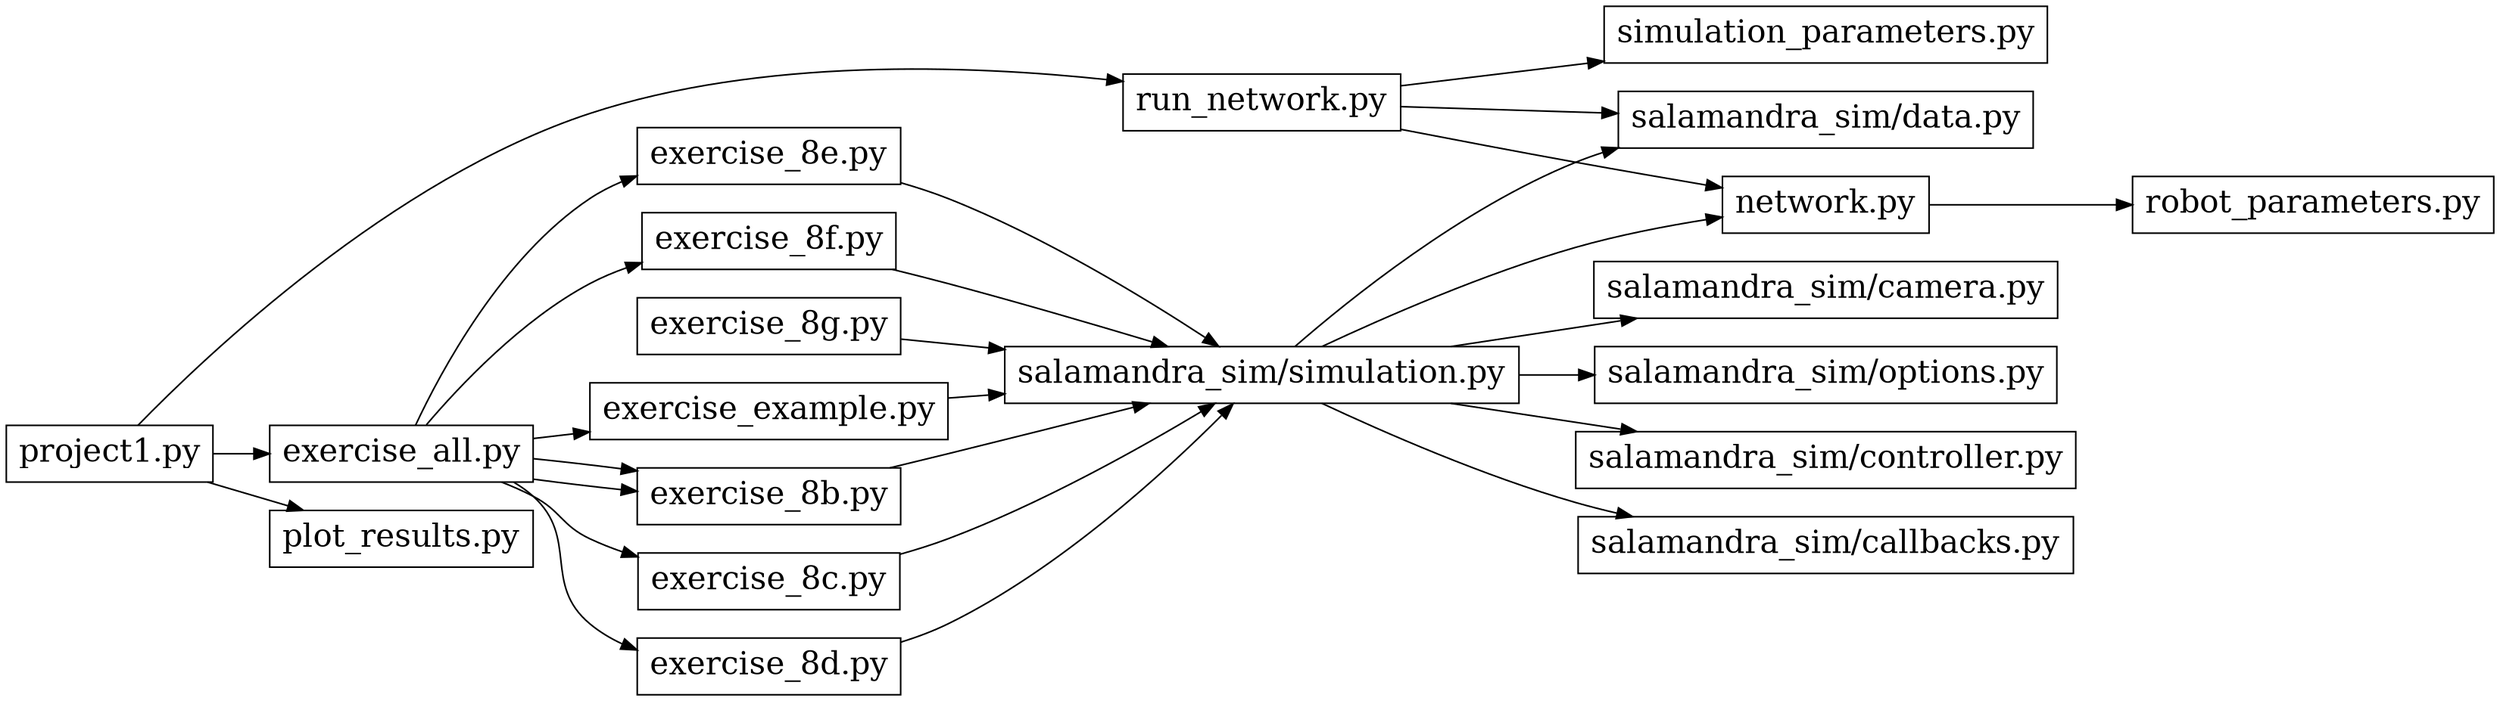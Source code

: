 digraph G {
    graph[rankdir=LR, center=true]
    node [
          color="black",
          fontsize=20,
          shape=box
          ]

    "project1.py"->"run_network.py"
    "project1.py"->"exercise_all.py"
    "project1.py"->"plot_results.py"

    "exercise_all.py"->"exercise_example.py"
    "exercise_all.py"->"exercise_8b.py"
    "exercise_all.py"->"exercise_8b.py"
    "exercise_all.py"->"exercise_8c.py"
    "exercise_all.py"->"exercise_8d.py"
    "exercise_all.py"->"exercise_8e.py"
    "exercise_all.py"->"exercise_8f.py"

    "run_network.py"->"network.py"
    "run_network.py"->"simulation_parameters.py"
    "run_network.py"->"salamandra_sim/data.py"

    "network.py"->"robot_parameters.py"

    "exercise_example.py"->"salamandra_sim/simulation.py"
    "exercise_8b.py"->"salamandra_sim/simulation.py"
    "exercise_8c.py"->"salamandra_sim/simulation.py"
    "exercise_8d.py"->"salamandra_sim/simulation.py"
    "exercise_8e.py"->"salamandra_sim/simulation.py"
    "exercise_8f.py"->"salamandra_sim/simulation.py"
    "exercise_8g.py"->"salamandra_sim/simulation.py"

    "salamandra_sim/simulation.py"->"network.py"
    "salamandra_sim/simulation.py"->"salamandra_sim/options.py"
    "salamandra_sim/simulation.py"->"salamandra_sim/data.py"
    "salamandra_sim/simulation.py"->"salamandra_sim/controller.py"
    "salamandra_sim/simulation.py"->"salamandra_sim/callbacks.py"
    "salamandra_sim/simulation.py"->"salamandra_sim/camera.py"

    color=black;
}
